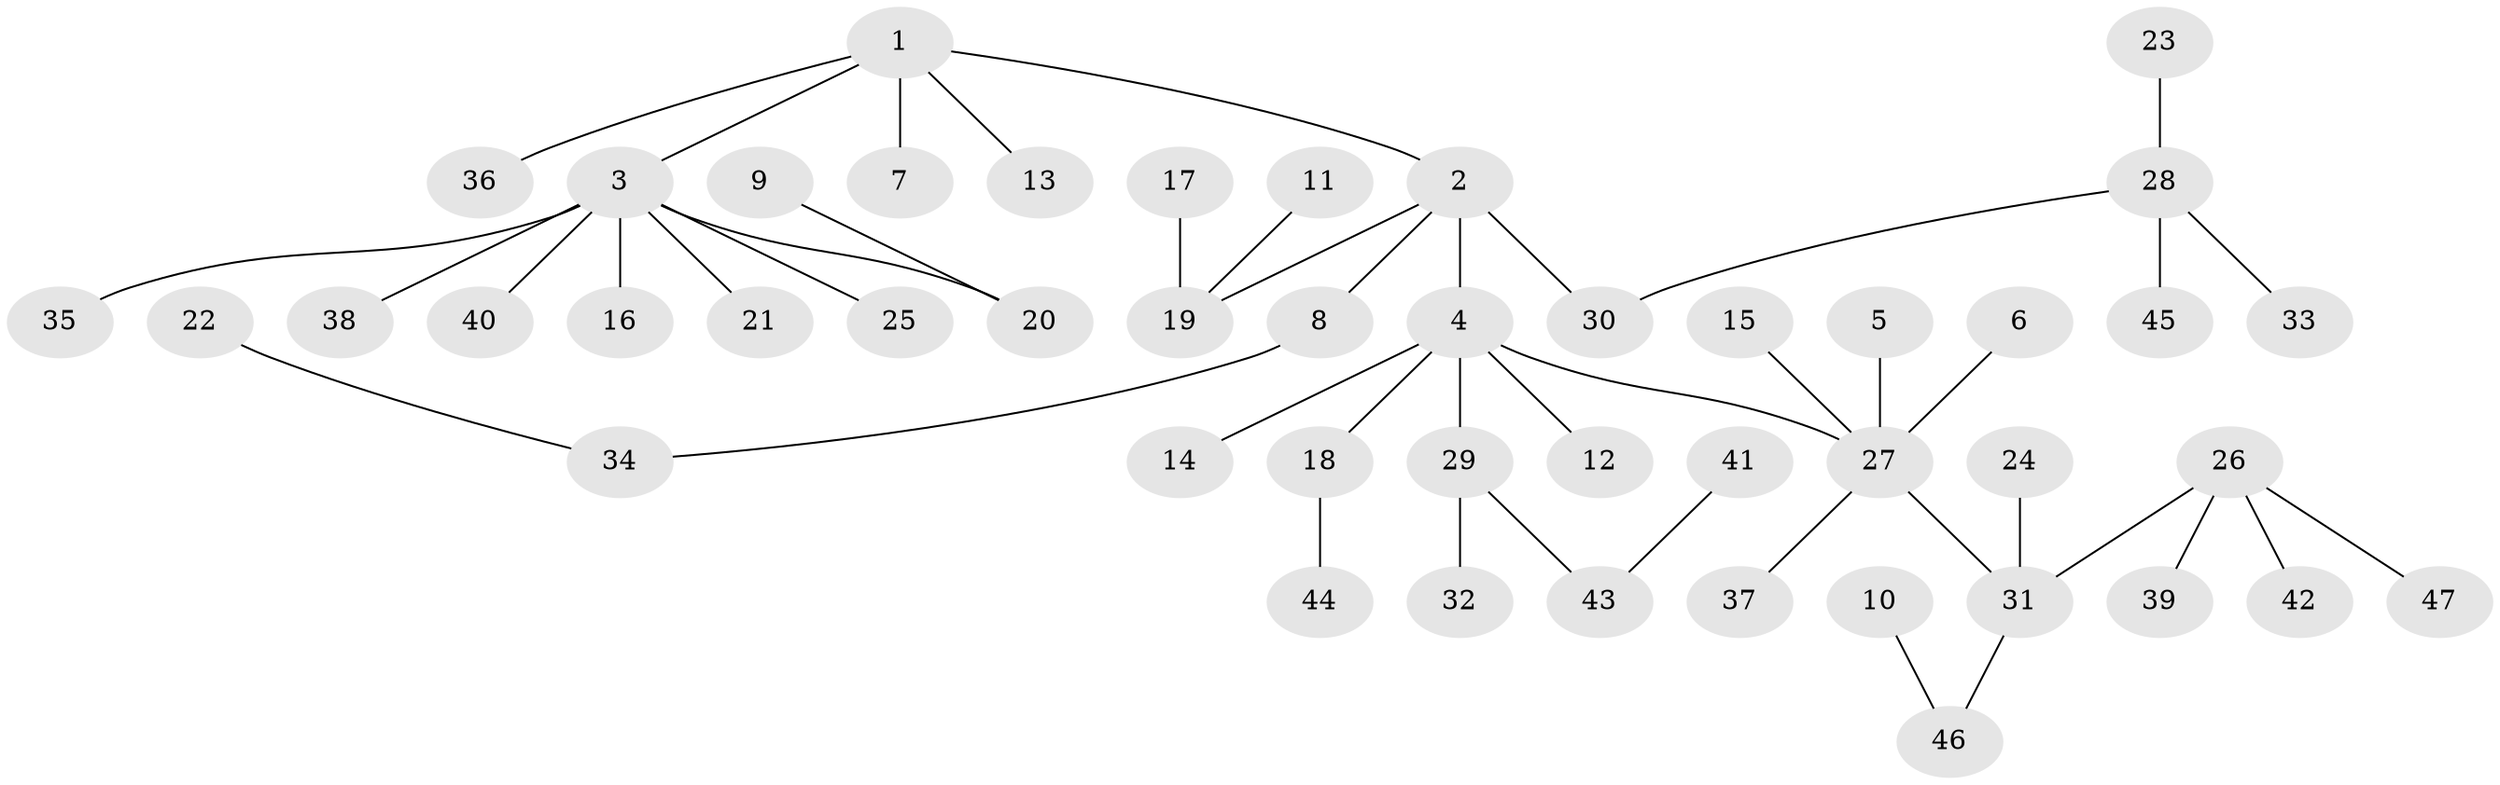 // original degree distribution, {5: 0.043010752688172046, 7: 0.021505376344086023, 2: 0.25806451612903225, 4: 0.07526881720430108, 3: 0.0967741935483871, 1: 0.5053763440860215}
// Generated by graph-tools (version 1.1) at 2025/50/03/09/25 03:50:21]
// undirected, 47 vertices, 46 edges
graph export_dot {
graph [start="1"]
  node [color=gray90,style=filled];
  1;
  2;
  3;
  4;
  5;
  6;
  7;
  8;
  9;
  10;
  11;
  12;
  13;
  14;
  15;
  16;
  17;
  18;
  19;
  20;
  21;
  22;
  23;
  24;
  25;
  26;
  27;
  28;
  29;
  30;
  31;
  32;
  33;
  34;
  35;
  36;
  37;
  38;
  39;
  40;
  41;
  42;
  43;
  44;
  45;
  46;
  47;
  1 -- 2 [weight=1.0];
  1 -- 3 [weight=1.0];
  1 -- 7 [weight=1.0];
  1 -- 13 [weight=1.0];
  1 -- 36 [weight=1.0];
  2 -- 4 [weight=1.0];
  2 -- 8 [weight=1.0];
  2 -- 19 [weight=1.0];
  2 -- 30 [weight=1.0];
  3 -- 16 [weight=1.0];
  3 -- 20 [weight=1.0];
  3 -- 21 [weight=1.0];
  3 -- 25 [weight=1.0];
  3 -- 35 [weight=1.0];
  3 -- 38 [weight=1.0];
  3 -- 40 [weight=1.0];
  4 -- 12 [weight=1.0];
  4 -- 14 [weight=1.0];
  4 -- 18 [weight=1.0];
  4 -- 27 [weight=1.0];
  4 -- 29 [weight=1.0];
  5 -- 27 [weight=1.0];
  6 -- 27 [weight=1.0];
  8 -- 34 [weight=1.0];
  9 -- 20 [weight=1.0];
  10 -- 46 [weight=1.0];
  11 -- 19 [weight=1.0];
  15 -- 27 [weight=1.0];
  17 -- 19 [weight=1.0];
  18 -- 44 [weight=1.0];
  22 -- 34 [weight=1.0];
  23 -- 28 [weight=1.0];
  24 -- 31 [weight=1.0];
  26 -- 31 [weight=1.0];
  26 -- 39 [weight=1.0];
  26 -- 42 [weight=1.0];
  26 -- 47 [weight=1.0];
  27 -- 31 [weight=1.0];
  27 -- 37 [weight=1.0];
  28 -- 30 [weight=1.0];
  28 -- 33 [weight=1.0];
  28 -- 45 [weight=1.0];
  29 -- 32 [weight=1.0];
  29 -- 43 [weight=1.0];
  31 -- 46 [weight=1.0];
  41 -- 43 [weight=1.0];
}
